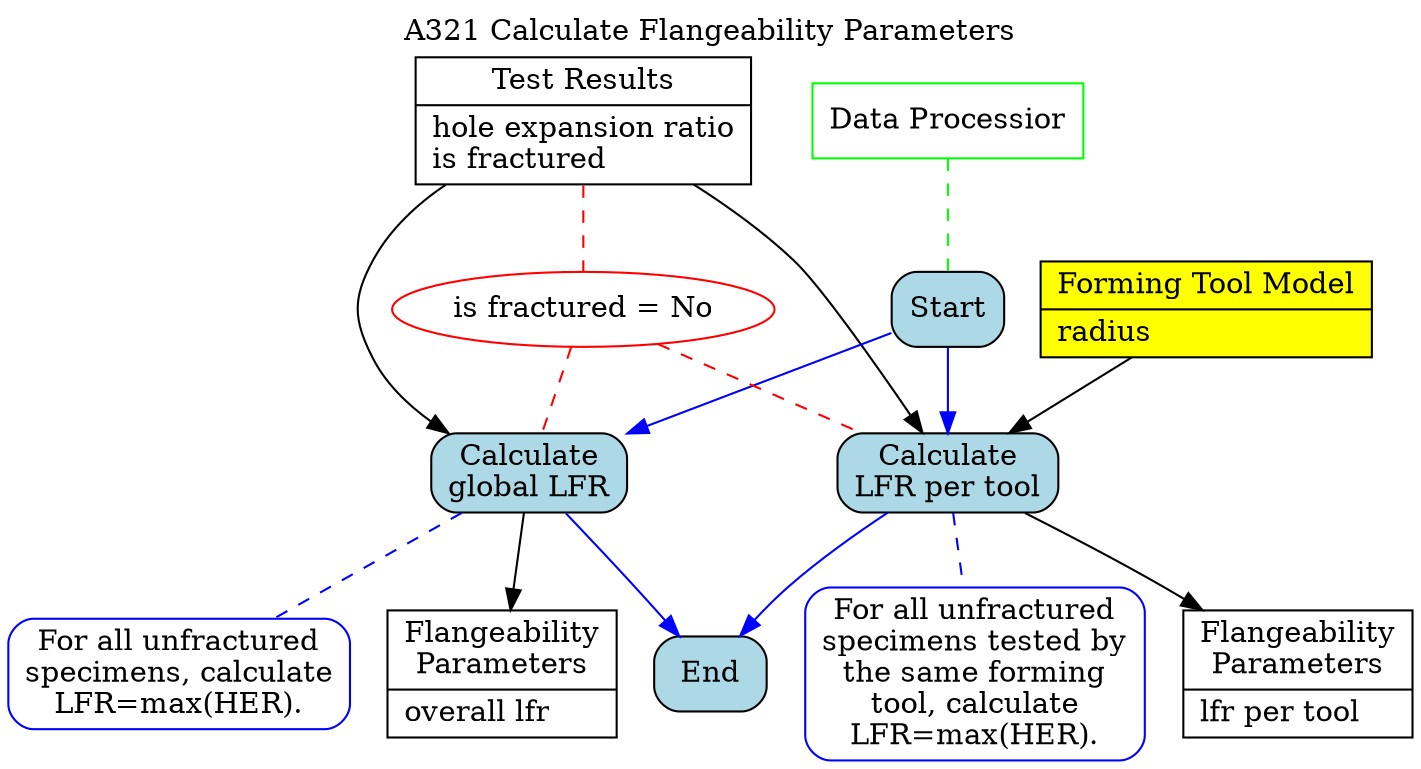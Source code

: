 digraph behaviourmodel {

# activity title
labelloc="t"
label="A321 Calculate Flangeability Parameters"

# inputs and outputs
node [shape=record, style=filled, fillcolor=white, color=black]
test [label="{Test Results|hole expansion ratio\lis fractured\l}"];
tool [label="{Forming Tool Model|radius\l}", fillcolor=yellow];
lfr [label="{Flangeability\nParameters|overall lfr\l}"];
lfr_tool [label="{Flangeability\nParameters|lfr per tool\l}"];

# mechanisms
node [shape=box, style=filled, fillcolor=white, color=green]
m1 [label="Data Processior"]

# tasks definition
node [shape=box, style="filled, rounded", fillcolor=lightblue, color=black]
Start
t1 [label="Calculate\nglobal LFR"]
t2 [label="Calculate\nLFR per tool"]
End

# rules
node [shape=box, style="filled, rounded", fillcolor=white, color=blue]
r1 [label="For all unfractured\nspecimens, calculate\nLFR=max(HER)."]
r2 [label="For all unfractured\nspecimens tested by\nthe same forming\ntool, calculate\nLFR=max(HER)."]

# attaching rules
edge [dir=none, color=blue, style=dashed]
t1 -> r1
t2 -> r2

# task sequence
edge [dir=forward, color=blue, fontcolor=blue, style=solid]
Start -> {t1, t2} -> End

# attaching mechanisms
edge [dir=none, color=green, style=dashed]
m1 -> Start

# attaching inputs and outputs
edge [dir=forward, color=black, fontcolor=black, style=solid]
test -> t1 -> lfr
{test, tool} -> t2 -> lfr_tool

# constraints
node [shape=ellipse, style=filled, fillcolor=white, color=red]
c1 [label="is fractured = No"]

# attaching constraints
edge [dir=none, color=red, style=dashed]
test -> c1
c1 -> {t1, t2}
}

